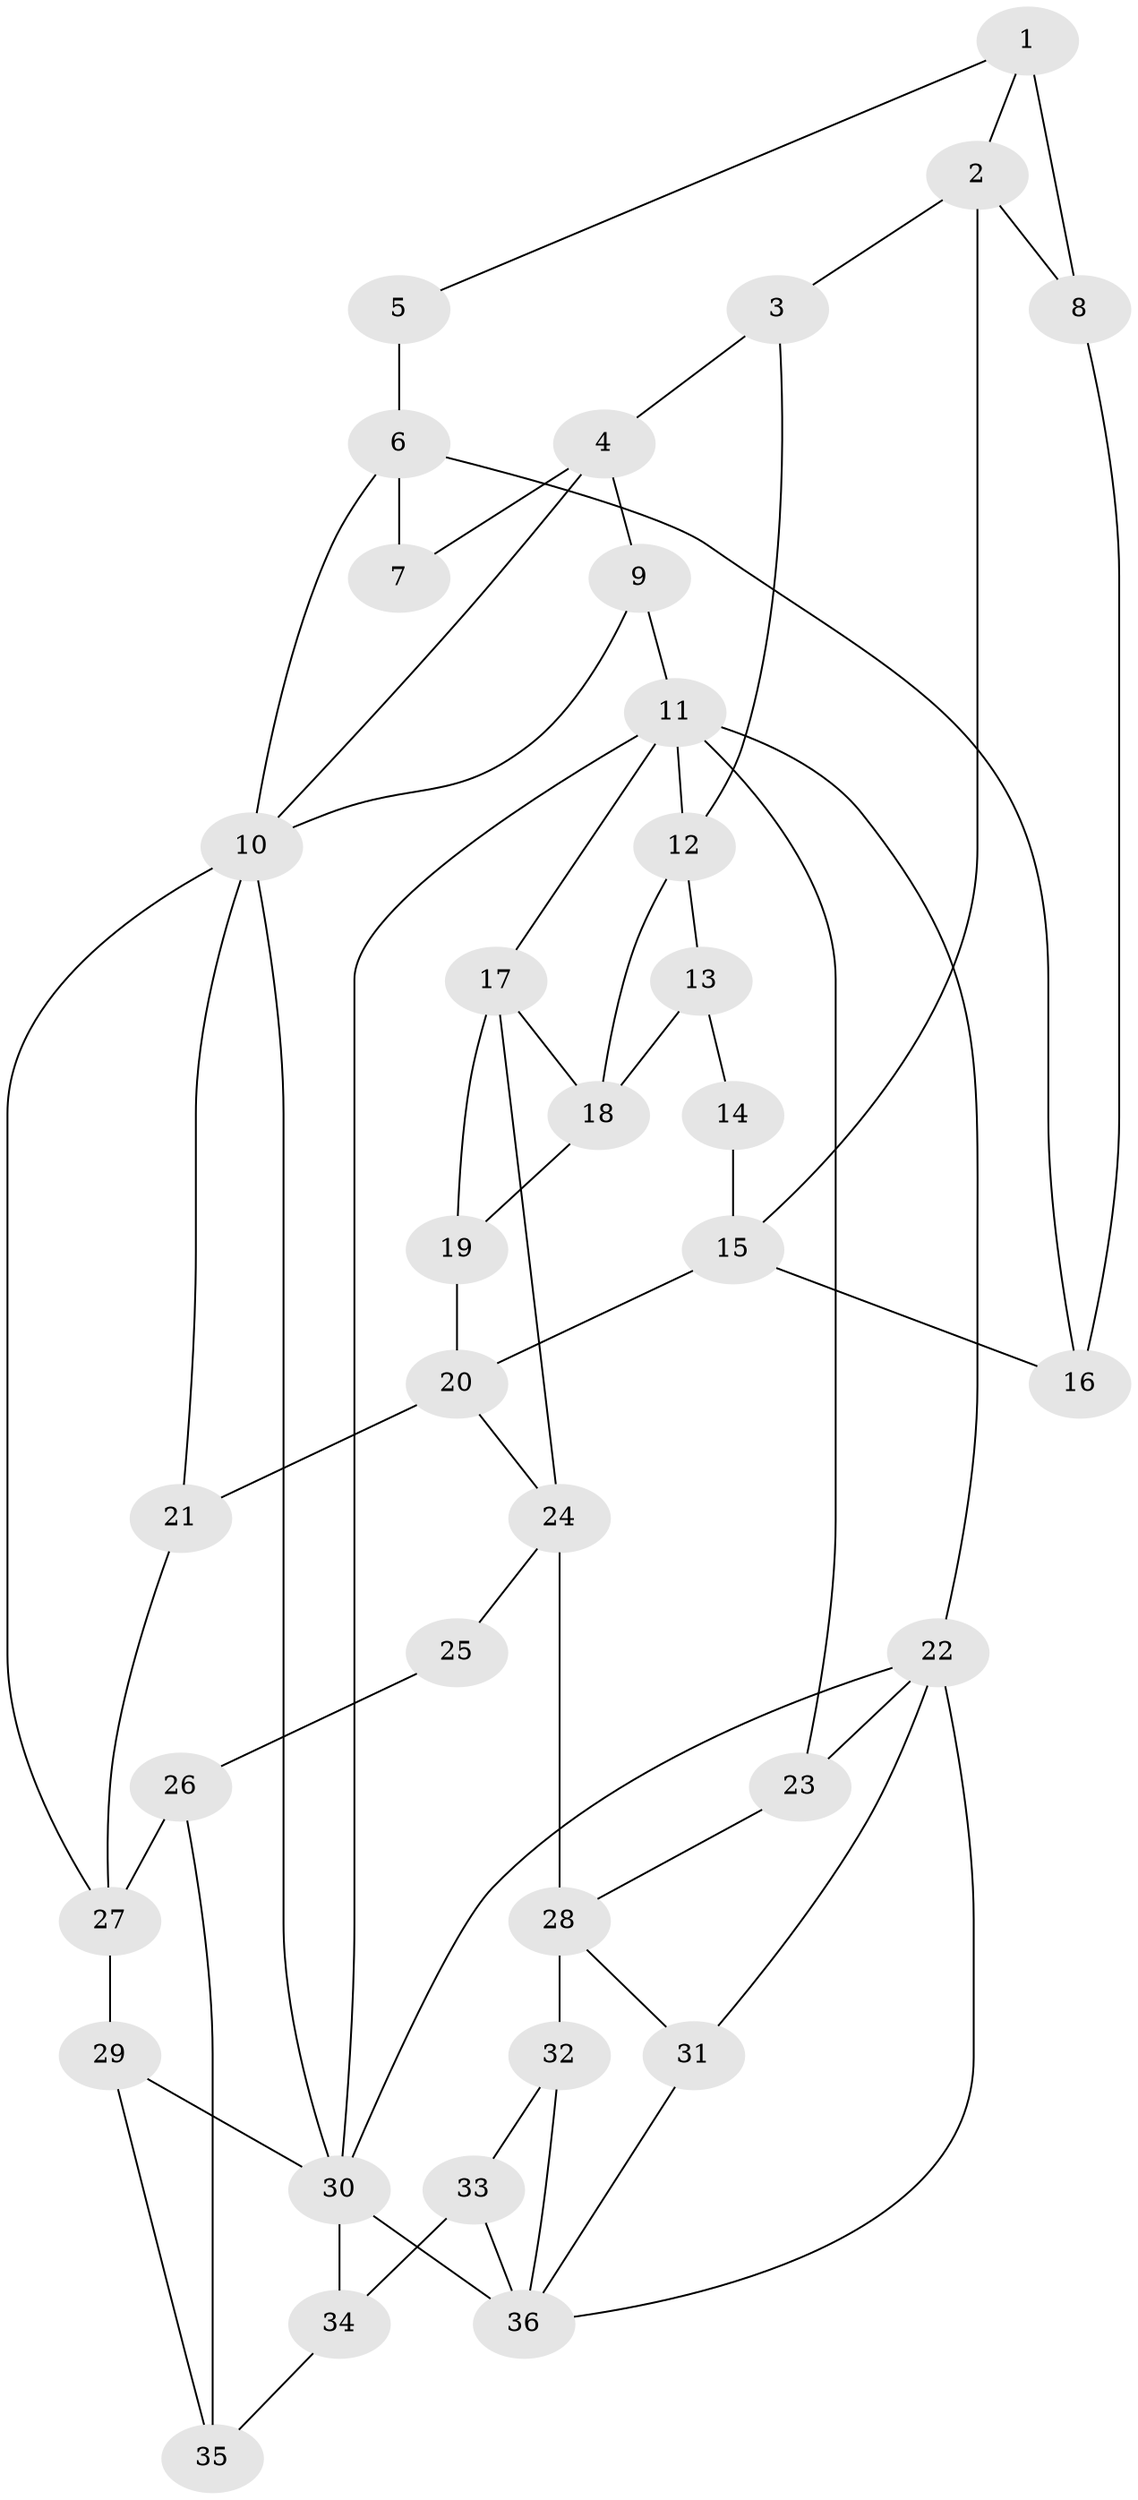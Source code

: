 // original degree distribution, {3: 0.02247191011235955, 4: 0.24719101123595505, 5: 0.5168539325842697, 6: 0.21348314606741572}
// Generated by graph-tools (version 1.1) at 2025/54/03/04/25 22:54:25]
// undirected, 36 vertices, 64 edges
graph export_dot {
  node [color=gray90,style=filled];
  1;
  2;
  3;
  4;
  5;
  6;
  7;
  8;
  9;
  10;
  11;
  12;
  13;
  14;
  15;
  16;
  17;
  18;
  19;
  20;
  21;
  22;
  23;
  24;
  25;
  26;
  27;
  28;
  29;
  30;
  31;
  32;
  33;
  34;
  35;
  36;
  1 -- 2 [weight=1.0];
  1 -- 5 [weight=1.0];
  1 -- 8 [weight=2.0];
  2 -- 3 [weight=1.0];
  2 -- 8 [weight=1.0];
  2 -- 15 [weight=1.0];
  3 -- 4 [weight=1.0];
  3 -- 12 [weight=1.0];
  4 -- 7 [weight=1.0];
  4 -- 9 [weight=1.0];
  4 -- 10 [weight=1.0];
  5 -- 6 [weight=2.0];
  6 -- 7 [weight=2.0];
  6 -- 10 [weight=1.0];
  6 -- 16 [weight=1.0];
  8 -- 16 [weight=1.0];
  9 -- 10 [weight=1.0];
  9 -- 11 [weight=2.0];
  10 -- 21 [weight=1.0];
  10 -- 27 [weight=1.0];
  10 -- 30 [weight=1.0];
  11 -- 12 [weight=1.0];
  11 -- 17 [weight=1.0];
  11 -- 22 [weight=1.0];
  11 -- 23 [weight=1.0];
  11 -- 30 [weight=1.0];
  12 -- 13 [weight=1.0];
  12 -- 18 [weight=1.0];
  13 -- 14 [weight=1.0];
  13 -- 18 [weight=1.0];
  14 -- 15 [weight=2.0];
  15 -- 16 [weight=1.0];
  15 -- 20 [weight=2.0];
  17 -- 18 [weight=1.0];
  17 -- 19 [weight=1.0];
  17 -- 24 [weight=1.0];
  18 -- 19 [weight=1.0];
  19 -- 20 [weight=2.0];
  20 -- 21 [weight=1.0];
  20 -- 24 [weight=1.0];
  21 -- 27 [weight=1.0];
  22 -- 23 [weight=2.0];
  22 -- 30 [weight=1.0];
  22 -- 31 [weight=1.0];
  22 -- 36 [weight=1.0];
  23 -- 28 [weight=1.0];
  24 -- 25 [weight=1.0];
  24 -- 28 [weight=2.0];
  25 -- 26 [weight=2.0];
  26 -- 27 [weight=2.0];
  26 -- 35 [weight=2.0];
  27 -- 29 [weight=1.0];
  28 -- 31 [weight=1.0];
  28 -- 32 [weight=2.0];
  29 -- 30 [weight=1.0];
  29 -- 35 [weight=2.0];
  30 -- 34 [weight=1.0];
  30 -- 36 [weight=1.0];
  31 -- 36 [weight=1.0];
  32 -- 33 [weight=1.0];
  32 -- 36 [weight=1.0];
  33 -- 34 [weight=2.0];
  33 -- 36 [weight=2.0];
  34 -- 35 [weight=2.0];
}
